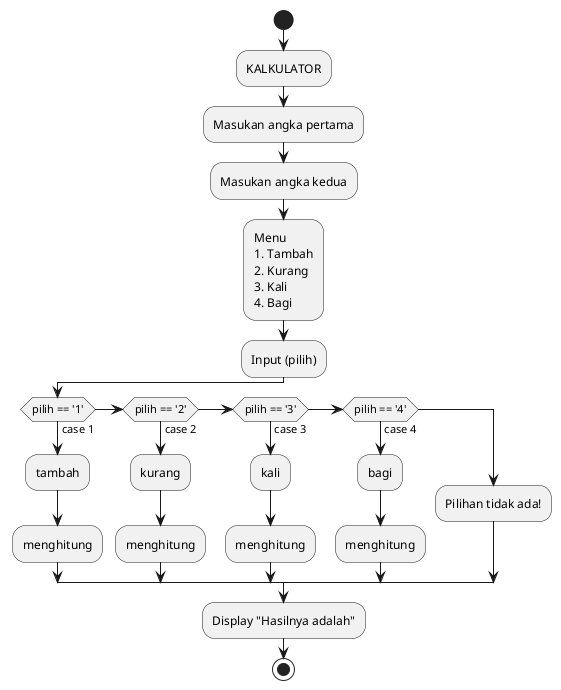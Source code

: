 @startuml
start

:KALKULATOR;
:Masukan angka pertama;
:Masukan angka kedua;
:Menu
1. Tambah
2. Kurang
3. Kali
4. Bagi;
:Input (pilih);
if (pilih == '1') then (case 1)
        :tambah;
        :menghitung;
else if (pilih == '2') then (case 2)
        :kurang;
        :menghitung;
else if (pilih == '3') then (case 3)
        :kali;
        :menghitung;
else if (pilih == '4') then (case 4)
        :bagi;
        :menghitung;
else
        :Pilihan tidak ada!;
endif 
:Display "Hasilnya adalah";
stop

@enduml